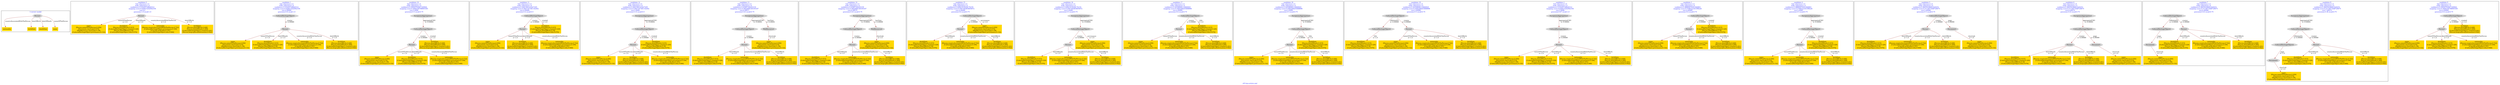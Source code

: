 digraph n0 {
fontcolor="blue"
remincross="true"
label="s03-ima-artists.xml"
subgraph cluster_0 {
label="1-correct model"
n2[style="filled",color="white",fillcolor="lightgray",label="Person1"];
n3[shape="plaintext",style="filled",fillcolor="gold",label="nationality"];
n4[shape="plaintext",style="filled",fillcolor="gold",label="birthDate"];
n5[shape="plaintext",style="filled",fillcolor="gold",label="deathDate"];
n6[shape="plaintext",style="filled",fillcolor="gold",label="name"];
}
subgraph cluster_1 {
label="candidate 0\nlink coherence:1.0\nnode coherence:1.0\nconfidence:0.510245728826312\nmapping score:0.628415242942104\ncost:4.0\n-precision:1.0-recall:1.0"
n8[style="filled",color="white",fillcolor="lightgray",label="Person1"];
n9[shape="plaintext",style="filled",fillcolor="gold",label="name\n[Person,nameOfThePerson,0.456]\n[Document,classLink,0.274]\n[WebResource,classLink,0.138]\n[CulturalHeritageObject,provenance,0.132]"];
n10[shape="plaintext",style="filled",fillcolor="gold",label="deathDate\n[Person,dateOfDeath,0.415]\n[CulturalHeritageObject,created,0.329]\n[Person,dateOfBirth,0.18]\n[CulturalHeritageObject,title,0.076]"];
n11[shape="plaintext",style="filled",fillcolor="gold",label="nationality\n[Person,countryAssociatedWithThePerson,0.722]\n[CulturalHeritageObject,provenance,0.109]\n[Concept,prefLabel,0.101]\n[CulturalHeritageObject,title,0.068]"];
n12[shape="plaintext",style="filled",fillcolor="gold",label="birthDate\n[Person,dateOfBirth,0.448]\n[Person,dateOfDeath,0.269]\n[CulturalHeritageObject,created,0.241]\n[Person,biographicalInformation,0.042]"];
}
subgraph cluster_2 {
label="candidate 1\nlink coherence:1.0\nnode coherence:1.0\nconfidence:0.510245728826312\nmapping score:0.628415242942104\ncost:4.99989\n-precision:0.8-recall:1.0"
n14[style="filled",color="white",fillcolor="lightgray",label="CulturalHeritageObject1"];
n15[style="filled",color="white",fillcolor="lightgray",label="Person1"];
n16[shape="plaintext",style="filled",fillcolor="gold",label="name\n[Person,nameOfThePerson,0.456]\n[Document,classLink,0.274]\n[WebResource,classLink,0.138]\n[CulturalHeritageObject,provenance,0.132]"];
n17[shape="plaintext",style="filled",fillcolor="gold",label="deathDate\n[Person,dateOfDeath,0.415]\n[CulturalHeritageObject,created,0.329]\n[Person,dateOfBirth,0.18]\n[CulturalHeritageObject,title,0.076]"];
n18[shape="plaintext",style="filled",fillcolor="gold",label="nationality\n[Person,countryAssociatedWithThePerson,0.722]\n[CulturalHeritageObject,provenance,0.109]\n[Concept,prefLabel,0.101]\n[CulturalHeritageObject,title,0.068]"];
n19[shape="plaintext",style="filled",fillcolor="gold",label="birthDate\n[Person,dateOfBirth,0.448]\n[Person,dateOfDeath,0.269]\n[CulturalHeritageObject,created,0.241]\n[Person,biographicalInformation,0.042]"];
}
subgraph cluster_3 {
label="candidate 10\nlink coherence:1.0\nnode coherence:1.0\nconfidence:0.45830703667160944\nmapping score:0.5694356788905365\ncost:5.9998\n-precision:0.5-recall:0.75"
n21[style="filled",color="white",fillcolor="lightgray",label="CulturalHeritageObject1"];
n22[style="filled",color="white",fillcolor="lightgray",label="Person1"];
n23[style="filled",color="white",fillcolor="lightgray",label="EuropeanaAggregation1"];
n24[shape="plaintext",style="filled",fillcolor="gold",label="name\n[Person,nameOfThePerson,0.456]\n[Document,classLink,0.274]\n[WebResource,classLink,0.138]\n[CulturalHeritageObject,provenance,0.132]"];
n25[shape="plaintext",style="filled",fillcolor="gold",label="deathDate\n[Person,dateOfDeath,0.415]\n[CulturalHeritageObject,created,0.329]\n[Person,dateOfBirth,0.18]\n[CulturalHeritageObject,title,0.076]"];
n26[shape="plaintext",style="filled",fillcolor="gold",label="nationality\n[Person,countryAssociatedWithThePerson,0.722]\n[CulturalHeritageObject,provenance,0.109]\n[Concept,prefLabel,0.101]\n[CulturalHeritageObject,title,0.068]"];
n27[shape="plaintext",style="filled",fillcolor="gold",label="birthDate\n[Person,dateOfBirth,0.448]\n[Person,dateOfDeath,0.269]\n[CulturalHeritageObject,created,0.241]\n[Person,biographicalInformation,0.042]"];
}
subgraph cluster_4 {
label="candidate 11\nlink coherence:1.0\nnode coherence:1.0\nconfidence:0.4441502143427205\nmapping score:0.5647167381142402\ncost:4.99989\n-precision:0.4-recall:0.5"
n29[style="filled",color="white",fillcolor="lightgray",label="CulturalHeritageObject1"];
n30[style="filled",color="white",fillcolor="lightgray",label="Person1"];
n31[shape="plaintext",style="filled",fillcolor="gold",label="name\n[Person,nameOfThePerson,0.456]\n[Document,classLink,0.274]\n[WebResource,classLink,0.138]\n[CulturalHeritageObject,provenance,0.132]"];
n32[shape="plaintext",style="filled",fillcolor="gold",label="birthDate\n[Person,dateOfBirth,0.448]\n[Person,dateOfDeath,0.269]\n[CulturalHeritageObject,created,0.241]\n[Person,biographicalInformation,0.042]"];
n33[shape="plaintext",style="filled",fillcolor="gold",label="nationality\n[Person,countryAssociatedWithThePerson,0.722]\n[CulturalHeritageObject,provenance,0.109]\n[Concept,prefLabel,0.101]\n[CulturalHeritageObject,title,0.068]"];
n34[shape="plaintext",style="filled",fillcolor="gold",label="deathDate\n[Person,dateOfDeath,0.415]\n[CulturalHeritageObject,created,0.329]\n[Person,dateOfBirth,0.18]\n[CulturalHeritageObject,title,0.076]"];
}
subgraph cluster_5 {
label="candidate 12\nlink coherence:1.0\nnode coherence:1.0\nconfidence:0.4441502143427205\nmapping score:0.5647167381142402\ncost:5.9998\n-precision:0.33-recall:0.5"
n36[style="filled",color="white",fillcolor="lightgray",label="CulturalHeritageObject1"];
n37[style="filled",color="white",fillcolor="lightgray",label="Person1"];
n38[style="filled",color="white",fillcolor="lightgray",label="EuropeanaAggregation1"];
n39[shape="plaintext",style="filled",fillcolor="gold",label="name\n[Person,nameOfThePerson,0.456]\n[Document,classLink,0.274]\n[WebResource,classLink,0.138]\n[CulturalHeritageObject,provenance,0.132]"];
n40[shape="plaintext",style="filled",fillcolor="gold",label="birthDate\n[Person,dateOfBirth,0.448]\n[Person,dateOfDeath,0.269]\n[CulturalHeritageObject,created,0.241]\n[Person,biographicalInformation,0.042]"];
n41[shape="plaintext",style="filled",fillcolor="gold",label="nationality\n[Person,countryAssociatedWithThePerson,0.722]\n[CulturalHeritageObject,provenance,0.109]\n[Concept,prefLabel,0.101]\n[CulturalHeritageObject,title,0.068]"];
n42[shape="plaintext",style="filled",fillcolor="gold",label="deathDate\n[Person,dateOfDeath,0.415]\n[CulturalHeritageObject,created,0.329]\n[Person,dateOfBirth,0.18]\n[CulturalHeritageObject,title,0.076]"];
}
subgraph cluster_6 {
label="candidate 13\nlink coherence:1.0\nnode coherence:1.0\nconfidence:0.43087184203155\nmapping score:0.5602906140105167\ncost:6.99971\n-precision:0.43-recall:0.75"
n44[style="filled",color="white",fillcolor="lightgray",label="CulturalHeritageObject1"];
n45[style="filled",color="white",fillcolor="lightgray",label="Person1"];
n46[style="filled",color="white",fillcolor="lightgray",label="EuropeanaAggregation1"];
n47[style="filled",color="white",fillcolor="lightgray",label="WebResource1"];
n48[shape="plaintext",style="filled",fillcolor="gold",label="deathDate\n[Person,dateOfDeath,0.415]\n[CulturalHeritageObject,created,0.329]\n[Person,dateOfBirth,0.18]\n[CulturalHeritageObject,title,0.076]"];
n49[shape="plaintext",style="filled",fillcolor="gold",label="nationality\n[Person,countryAssociatedWithThePerson,0.722]\n[CulturalHeritageObject,provenance,0.109]\n[Concept,prefLabel,0.101]\n[CulturalHeritageObject,title,0.068]"];
n50[shape="plaintext",style="filled",fillcolor="gold",label="birthDate\n[Person,dateOfBirth,0.448]\n[Person,dateOfDeath,0.269]\n[CulturalHeritageObject,created,0.241]\n[Person,biographicalInformation,0.042]"];
n51[shape="plaintext",style="filled",fillcolor="gold",label="name\n[Person,nameOfThePerson,0.456]\n[Document,classLink,0.274]\n[WebResource,classLink,0.138]\n[CulturalHeritageObject,provenance,0.132]"];
}
subgraph cluster_7 {
label="candidate 14\nlink coherence:1.0\nnode coherence:1.0\nconfidence:0.43087184203155\nmapping score:0.5602906140105167\ncost:6.99979\n-precision:0.43-recall:0.75"
n53[style="filled",color="white",fillcolor="lightgray",label="CulturalHeritageObject1"];
n54[style="filled",color="white",fillcolor="lightgray",label="Person1"];
n55[style="filled",color="white",fillcolor="lightgray",label="EuropeanaAggregation1"];
n56[style="filled",color="white",fillcolor="lightgray",label="WebResource2"];
n57[shape="plaintext",style="filled",fillcolor="gold",label="deathDate\n[Person,dateOfDeath,0.415]\n[CulturalHeritageObject,created,0.329]\n[Person,dateOfBirth,0.18]\n[CulturalHeritageObject,title,0.076]"];
n58[shape="plaintext",style="filled",fillcolor="gold",label="name\n[Person,nameOfThePerson,0.456]\n[Document,classLink,0.274]\n[WebResource,classLink,0.138]\n[CulturalHeritageObject,provenance,0.132]"];
n59[shape="plaintext",style="filled",fillcolor="gold",label="nationality\n[Person,countryAssociatedWithThePerson,0.722]\n[CulturalHeritageObject,provenance,0.109]\n[Concept,prefLabel,0.101]\n[CulturalHeritageObject,title,0.068]"];
n60[shape="plaintext",style="filled",fillcolor="gold",label="birthDate\n[Person,dateOfBirth,0.448]\n[Person,dateOfDeath,0.269]\n[CulturalHeritageObject,created,0.241]\n[Person,biographicalInformation,0.042]"];
}
subgraph cluster_8 {
label="candidate 15\nlink coherence:1.0\nnode coherence:1.0\nconfidence:0.42921515638176155\nmapping score:0.5597383854605872\ncost:4.99989\n-precision:0.6-recall:0.75"
n62[style="filled",color="white",fillcolor="lightgray",label="CulturalHeritageObject1"];
n63[style="filled",color="white",fillcolor="lightgray",label="Person1"];
n64[shape="plaintext",style="filled",fillcolor="gold",label="name\n[Person,nameOfThePerson,0.456]\n[Document,classLink,0.274]\n[WebResource,classLink,0.138]\n[CulturalHeritageObject,provenance,0.132]"];
n65[shape="plaintext",style="filled",fillcolor="gold",label="deathDate\n[Person,dateOfDeath,0.415]\n[CulturalHeritageObject,created,0.329]\n[Person,dateOfBirth,0.18]\n[CulturalHeritageObject,title,0.076]"];
n66[shape="plaintext",style="filled",fillcolor="gold",label="nationality\n[Person,countryAssociatedWithThePerson,0.722]\n[CulturalHeritageObject,provenance,0.109]\n[Concept,prefLabel,0.101]\n[CulturalHeritageObject,title,0.068]"];
n67[shape="plaintext",style="filled",fillcolor="gold",label="birthDate\n[Person,dateOfBirth,0.448]\n[Person,dateOfDeath,0.269]\n[CulturalHeritageObject,created,0.241]\n[Person,biographicalInformation,0.042]"];
}
subgraph cluster_9 {
label="candidate 16\nlink coherence:1.0\nnode coherence:1.0\nconfidence:0.42921515638176155\nmapping score:0.5597383854605872\ncost:5.9998\n-precision:0.5-recall:0.75"
n69[style="filled",color="white",fillcolor="lightgray",label="CulturalHeritageObject1"];
n70[style="filled",color="white",fillcolor="lightgray",label="Person1"];
n71[style="filled",color="white",fillcolor="lightgray",label="EuropeanaAggregation1"];
n72[shape="plaintext",style="filled",fillcolor="gold",label="name\n[Person,nameOfThePerson,0.456]\n[Document,classLink,0.274]\n[WebResource,classLink,0.138]\n[CulturalHeritageObject,provenance,0.132]"];
n73[shape="plaintext",style="filled",fillcolor="gold",label="deathDate\n[Person,dateOfDeath,0.415]\n[CulturalHeritageObject,created,0.329]\n[Person,dateOfBirth,0.18]\n[CulturalHeritageObject,title,0.076]"];
n74[shape="plaintext",style="filled",fillcolor="gold",label="nationality\n[Person,countryAssociatedWithThePerson,0.722]\n[CulturalHeritageObject,provenance,0.109]\n[Concept,prefLabel,0.101]\n[CulturalHeritageObject,title,0.068]"];
n75[shape="plaintext",style="filled",fillcolor="gold",label="birthDate\n[Person,dateOfBirth,0.448]\n[Person,dateOfDeath,0.269]\n[CulturalHeritageObject,created,0.241]\n[Person,biographicalInformation,0.042]"];
}
subgraph cluster_10 {
label="candidate 17\nlink coherence:1.0\nnode coherence:1.0\nconfidence:0.42558046110666925\nmapping score:0.5585268203688898\ncost:4.99989\n-precision:0.6-recall:0.75"
n77[style="filled",color="white",fillcolor="lightgray",label="CulturalHeritageObject1"];
n78[style="filled",color="white",fillcolor="lightgray",label="Person1"];
n79[shape="plaintext",style="filled",fillcolor="gold",label="name\n[Person,nameOfThePerson,0.456]\n[Document,classLink,0.274]\n[WebResource,classLink,0.138]\n[CulturalHeritageObject,provenance,0.132]"];
n80[shape="plaintext",style="filled",fillcolor="gold",label="nationality\n[Person,countryAssociatedWithThePerson,0.722]\n[CulturalHeritageObject,provenance,0.109]\n[Concept,prefLabel,0.101]\n[CulturalHeritageObject,title,0.068]"];
n81[shape="plaintext",style="filled",fillcolor="gold",label="birthDate\n[Person,dateOfBirth,0.448]\n[Person,dateOfDeath,0.269]\n[CulturalHeritageObject,created,0.241]\n[Person,biographicalInformation,0.042]"];
n82[shape="plaintext",style="filled",fillcolor="gold",label="deathDate\n[Person,dateOfDeath,0.415]\n[CulturalHeritageObject,created,0.329]\n[Person,dateOfBirth,0.18]\n[CulturalHeritageObject,title,0.076]"];
}
subgraph cluster_11 {
label="candidate 18\nlink coherence:1.0\nnode coherence:1.0\nconfidence:0.42558046110666925\nmapping score:0.5585268203688898\ncost:5.9998\n-precision:0.5-recall:0.75"
n84[style="filled",color="white",fillcolor="lightgray",label="CulturalHeritageObject1"];
n85[style="filled",color="white",fillcolor="lightgray",label="Person1"];
n86[style="filled",color="white",fillcolor="lightgray",label="EuropeanaAggregation1"];
n87[shape="plaintext",style="filled",fillcolor="gold",label="name\n[Person,nameOfThePerson,0.456]\n[Document,classLink,0.274]\n[WebResource,classLink,0.138]\n[CulturalHeritageObject,provenance,0.132]"];
n88[shape="plaintext",style="filled",fillcolor="gold",label="nationality\n[Person,countryAssociatedWithThePerson,0.722]\n[CulturalHeritageObject,provenance,0.109]\n[Concept,prefLabel,0.101]\n[CulturalHeritageObject,title,0.068]"];
n89[shape="plaintext",style="filled",fillcolor="gold",label="birthDate\n[Person,dateOfBirth,0.448]\n[Person,dateOfDeath,0.269]\n[CulturalHeritageObject,created,0.241]\n[Person,biographicalInformation,0.042]"];
n90[shape="plaintext",style="filled",fillcolor="gold",label="deathDate\n[Person,dateOfDeath,0.415]\n[CulturalHeritageObject,created,0.329]\n[Person,dateOfBirth,0.18]\n[CulturalHeritageObject,title,0.076]"];
}
subgraph cluster_12 {
label="candidate 19\nlink coherence:1.0\nnode coherence:1.0\nconfidence:0.42558046110666925\nmapping score:0.5585268203688898\ncost:5.99988\n-precision:0.5-recall:0.75"
n92[style="filled",color="white",fillcolor="lightgray",label="CulturalHeritageObject1"];
n93[style="filled",color="white",fillcolor="lightgray",label="CulturalHeritageObject2"];
n94[style="filled",color="white",fillcolor="lightgray",label="Person1"];
n95[shape="plaintext",style="filled",fillcolor="gold",label="name\n[Person,nameOfThePerson,0.456]\n[Document,classLink,0.274]\n[WebResource,classLink,0.138]\n[CulturalHeritageObject,provenance,0.132]"];
n96[shape="plaintext",style="filled",fillcolor="gold",label="nationality\n[Person,countryAssociatedWithThePerson,0.722]\n[CulturalHeritageObject,provenance,0.109]\n[Concept,prefLabel,0.101]\n[CulturalHeritageObject,title,0.068]"];
n97[shape="plaintext",style="filled",fillcolor="gold",label="birthDate\n[Person,dateOfBirth,0.448]\n[Person,dateOfDeath,0.269]\n[CulturalHeritageObject,created,0.241]\n[Person,biographicalInformation,0.042]"];
n98[shape="plaintext",style="filled",fillcolor="gold",label="deathDate\n[Person,dateOfDeath,0.415]\n[CulturalHeritageObject,created,0.329]\n[Person,dateOfBirth,0.18]\n[CulturalHeritageObject,title,0.076]"];
}
subgraph cluster_13 {
label="candidate 2\nlink coherence:1.0\nnode coherence:1.0\nconfidence:0.510245728826312\nmapping score:0.628415242942104\ncost:5.9998\n-precision:0.67-recall:1.0"
n100[style="filled",color="white",fillcolor="lightgray",label="CulturalHeritageObject1"];
n101[style="filled",color="white",fillcolor="lightgray",label="Person1"];
n102[style="filled",color="white",fillcolor="lightgray",label="EuropeanaAggregation1"];
n103[shape="plaintext",style="filled",fillcolor="gold",label="name\n[Person,nameOfThePerson,0.456]\n[Document,classLink,0.274]\n[WebResource,classLink,0.138]\n[CulturalHeritageObject,provenance,0.132]"];
n104[shape="plaintext",style="filled",fillcolor="gold",label="deathDate\n[Person,dateOfDeath,0.415]\n[CulturalHeritageObject,created,0.329]\n[Person,dateOfBirth,0.18]\n[CulturalHeritageObject,title,0.076]"];
n105[shape="plaintext",style="filled",fillcolor="gold",label="nationality\n[Person,countryAssociatedWithThePerson,0.722]\n[CulturalHeritageObject,provenance,0.109]\n[Concept,prefLabel,0.101]\n[CulturalHeritageObject,title,0.068]"];
n106[shape="plaintext",style="filled",fillcolor="gold",label="birthDate\n[Person,dateOfBirth,0.448]\n[Person,dateOfDeath,0.269]\n[CulturalHeritageObject,created,0.241]\n[Person,biographicalInformation,0.042]"];
}
subgraph cluster_14 {
label="candidate 3\nlink coherence:1.0\nnode coherence:1.0\nconfidence:0.48895670301946803\nmapping score:0.5796522343398226\ncost:4.99989\n-precision:0.6-recall:0.75"
n108[style="filled",color="white",fillcolor="lightgray",label="CulturalHeritageObject1"];
n109[style="filled",color="white",fillcolor="lightgray",label="Person1"];
n110[shape="plaintext",style="filled",fillcolor="gold",label="name\n[Person,nameOfThePerson,0.456]\n[Document,classLink,0.274]\n[WebResource,classLink,0.138]\n[CulturalHeritageObject,provenance,0.132]"];
n111[shape="plaintext",style="filled",fillcolor="gold",label="nationality\n[Person,countryAssociatedWithThePerson,0.722]\n[CulturalHeritageObject,provenance,0.109]\n[Concept,prefLabel,0.101]\n[CulturalHeritageObject,title,0.068]"];
n112[shape="plaintext",style="filled",fillcolor="gold",label="birthDate\n[Person,dateOfBirth,0.448]\n[Person,dateOfDeath,0.269]\n[CulturalHeritageObject,created,0.241]\n[Person,biographicalInformation,0.042]"];
n113[shape="plaintext",style="filled",fillcolor="gold",label="deathDate\n[Person,dateOfDeath,0.415]\n[CulturalHeritageObject,created,0.329]\n[Person,dateOfBirth,0.18]\n[CulturalHeritageObject,title,0.076]"];
}
subgraph cluster_15 {
label="candidate 4\nlink coherence:1.0\nnode coherence:1.0\nconfidence:0.48895670301946803\nmapping score:0.5796522343398226\ncost:5.9998\n-precision:0.5-recall:0.75"
n115[style="filled",color="white",fillcolor="lightgray",label="CulturalHeritageObject1"];
n116[style="filled",color="white",fillcolor="lightgray",label="Person1"];
n117[style="filled",color="white",fillcolor="lightgray",label="EuropeanaAggregation1"];
n118[shape="plaintext",style="filled",fillcolor="gold",label="name\n[Person,nameOfThePerson,0.456]\n[Document,classLink,0.274]\n[WebResource,classLink,0.138]\n[CulturalHeritageObject,provenance,0.132]"];
n119[shape="plaintext",style="filled",fillcolor="gold",label="nationality\n[Person,countryAssociatedWithThePerson,0.722]\n[CulturalHeritageObject,provenance,0.109]\n[Concept,prefLabel,0.101]\n[CulturalHeritageObject,title,0.068]"];
n120[shape="plaintext",style="filled",fillcolor="gold",label="birthDate\n[Person,dateOfBirth,0.448]\n[Person,dateOfDeath,0.269]\n[CulturalHeritageObject,created,0.241]\n[Person,biographicalInformation,0.042]"];
n121[shape="plaintext",style="filled",fillcolor="gold",label="deathDate\n[Person,dateOfDeath,0.415]\n[CulturalHeritageObject,created,0.329]\n[Person,dateOfBirth,0.18]\n[CulturalHeritageObject,title,0.076]"];
}
subgraph cluster_16 {
label="candidate 5\nlink coherence:1.0\nnode coherence:1.0\nconfidence:0.46476149461620253\nmapping score:0.5715871648720675\ncost:5.99988\n-precision:0.5-recall:0.75"
n123[style="filled",color="white",fillcolor="lightgray",label="CulturalHeritageObject1"];
n124[style="filled",color="white",fillcolor="lightgray",label="Person1"];
n125[style="filled",color="white",fillcolor="lightgray",label="Document1"];
n126[shape="plaintext",style="filled",fillcolor="gold",label="deathDate\n[Person,dateOfDeath,0.415]\n[CulturalHeritageObject,created,0.329]\n[Person,dateOfBirth,0.18]\n[CulturalHeritageObject,title,0.076]"];
n127[shape="plaintext",style="filled",fillcolor="gold",label="nationality\n[Person,countryAssociatedWithThePerson,0.722]\n[CulturalHeritageObject,provenance,0.109]\n[Concept,prefLabel,0.101]\n[CulturalHeritageObject,title,0.068]"];
n128[shape="plaintext",style="filled",fillcolor="gold",label="birthDate\n[Person,dateOfBirth,0.448]\n[Person,dateOfDeath,0.269]\n[CulturalHeritageObject,created,0.241]\n[Person,biographicalInformation,0.042]"];
n129[shape="plaintext",style="filled",fillcolor="gold",label="name\n[Person,nameOfThePerson,0.456]\n[Document,classLink,0.274]\n[WebResource,classLink,0.138]\n[CulturalHeritageObject,provenance,0.132]"];
}
subgraph cluster_17 {
label="candidate 6\nlink coherence:1.0\nnode coherence:1.0\nconfidence:0.46476149461620253\nmapping score:0.5715871648720675\ncost:6.99979\n-precision:0.43-recall:0.75"
n131[style="filled",color="white",fillcolor="lightgray",label="CulturalHeritageObject1"];
n132[style="filled",color="white",fillcolor="lightgray",label="Person1"];
n133[style="filled",color="white",fillcolor="lightgray",label="Document1"];
n134[style="filled",color="white",fillcolor="lightgray",label="EuropeanaAggregation1"];
n135[shape="plaintext",style="filled",fillcolor="gold",label="deathDate\n[Person,dateOfDeath,0.415]\n[CulturalHeritageObject,created,0.329]\n[Person,dateOfBirth,0.18]\n[CulturalHeritageObject,title,0.076]"];
n136[shape="plaintext",style="filled",fillcolor="gold",label="nationality\n[Person,countryAssociatedWithThePerson,0.722]\n[CulturalHeritageObject,provenance,0.109]\n[Concept,prefLabel,0.101]\n[CulturalHeritageObject,title,0.068]"];
n137[shape="plaintext",style="filled",fillcolor="gold",label="birthDate\n[Person,dateOfBirth,0.448]\n[Person,dateOfDeath,0.269]\n[CulturalHeritageObject,created,0.241]\n[Person,biographicalInformation,0.042]"];
n138[shape="plaintext",style="filled",fillcolor="gold",label="name\n[Person,nameOfThePerson,0.456]\n[Document,classLink,0.274]\n[WebResource,classLink,0.138]\n[CulturalHeritageObject,provenance,0.132]"];
}
subgraph cluster_18 {
label="candidate 7\nlink coherence:1.0\nnode coherence:1.0\nconfidence:0.46476149461620253\nmapping score:0.5715871648720675\ncost:6.99988\n-precision:0.43-recall:0.75"
n140[style="filled",color="white",fillcolor="lightgray",label="CulturalHeritageObject1"];
n141[style="filled",color="white",fillcolor="lightgray",label="CulturalHeritageObject2"];
n142[style="filled",color="white",fillcolor="lightgray",label="Person1"];
n143[style="filled",color="white",fillcolor="lightgray",label="Document2"];
n144[shape="plaintext",style="filled",fillcolor="gold",label="deathDate\n[Person,dateOfDeath,0.415]\n[CulturalHeritageObject,created,0.329]\n[Person,dateOfBirth,0.18]\n[CulturalHeritageObject,title,0.076]"];
n145[shape="plaintext",style="filled",fillcolor="gold",label="name\n[Person,nameOfThePerson,0.456]\n[Document,classLink,0.274]\n[WebResource,classLink,0.138]\n[CulturalHeritageObject,provenance,0.132]"];
n146[shape="plaintext",style="filled",fillcolor="gold",label="nationality\n[Person,countryAssociatedWithThePerson,0.722]\n[CulturalHeritageObject,provenance,0.109]\n[Concept,prefLabel,0.101]\n[CulturalHeritageObject,title,0.068]"];
n147[shape="plaintext",style="filled",fillcolor="gold",label="birthDate\n[Person,dateOfBirth,0.448]\n[Person,dateOfDeath,0.269]\n[CulturalHeritageObject,created,0.241]\n[Person,biographicalInformation,0.042]"];
}
subgraph cluster_19 {
label="candidate 8\nlink coherence:1.0\nnode coherence:1.0\nconfidence:0.46476149461620253\nmapping score:0.5715871648720675\ncost:7.99979\n-precision:0.38-recall:0.75"
n149[style="filled",color="white",fillcolor="lightgray",label="CulturalHeritageObject1"];
n150[style="filled",color="white",fillcolor="lightgray",label="CulturalHeritageObject2"];
n151[style="filled",color="white",fillcolor="lightgray",label="Person1"];
n152[style="filled",color="white",fillcolor="lightgray",label="Document2"];
n153[style="filled",color="white",fillcolor="lightgray",label="EuropeanaAggregation1"];
n154[shape="plaintext",style="filled",fillcolor="gold",label="deathDate\n[Person,dateOfDeath,0.415]\n[CulturalHeritageObject,created,0.329]\n[Person,dateOfBirth,0.18]\n[CulturalHeritageObject,title,0.076]"];
n155[shape="plaintext",style="filled",fillcolor="gold",label="name\n[Person,nameOfThePerson,0.456]\n[Document,classLink,0.274]\n[WebResource,classLink,0.138]\n[CulturalHeritageObject,provenance,0.132]"];
n156[shape="plaintext",style="filled",fillcolor="gold",label="nationality\n[Person,countryAssociatedWithThePerson,0.722]\n[CulturalHeritageObject,provenance,0.109]\n[Concept,prefLabel,0.101]\n[CulturalHeritageObject,title,0.068]"];
n157[shape="plaintext",style="filled",fillcolor="gold",label="birthDate\n[Person,dateOfBirth,0.448]\n[Person,dateOfDeath,0.269]\n[CulturalHeritageObject,created,0.241]\n[Person,biographicalInformation,0.042]"];
}
subgraph cluster_20 {
label="candidate 9\nlink coherence:1.0\nnode coherence:1.0\nconfidence:0.45830703667160944\nmapping score:0.5694356788905365\ncost:4.99989\n-precision:0.6-recall:0.75"
n159[style="filled",color="white",fillcolor="lightgray",label="CulturalHeritageObject1"];
n160[style="filled",color="white",fillcolor="lightgray",label="Person1"];
n161[shape="plaintext",style="filled",fillcolor="gold",label="name\n[Person,nameOfThePerson,0.456]\n[Document,classLink,0.274]\n[WebResource,classLink,0.138]\n[CulturalHeritageObject,provenance,0.132]"];
n162[shape="plaintext",style="filled",fillcolor="gold",label="deathDate\n[Person,dateOfDeath,0.415]\n[CulturalHeritageObject,created,0.329]\n[Person,dateOfBirth,0.18]\n[CulturalHeritageObject,title,0.076]"];
n163[shape="plaintext",style="filled",fillcolor="gold",label="nationality\n[Person,countryAssociatedWithThePerson,0.722]\n[CulturalHeritageObject,provenance,0.109]\n[Concept,prefLabel,0.101]\n[CulturalHeritageObject,title,0.068]"];
n164[shape="plaintext",style="filled",fillcolor="gold",label="birthDate\n[Person,dateOfBirth,0.448]\n[Person,dateOfDeath,0.269]\n[CulturalHeritageObject,created,0.241]\n[Person,biographicalInformation,0.042]"];
}
n2 -> n3[color="brown",fontcolor="black",label="countryAssociatedWithThePerson"]
n2 -> n4[color="brown",fontcolor="black",label="dateOfBirth"]
n2 -> n5[color="brown",fontcolor="black",label="dateOfDeath"]
n2 -> n6[color="brown",fontcolor="black",label="nameOfThePerson"]
n8 -> n9[color="brown",fontcolor="black",label="nameOfThePerson\nw=1.0"]
n8 -> n10[color="brown",fontcolor="black",label="dateOfDeath\nw=1.0"]
n8 -> n11[color="brown",fontcolor="black",label="countryAssociatedWithThePerson\nw=1.0"]
n8 -> n12[color="brown",fontcolor="black",label="dateOfBirth\nw=1.0"]
n14 -> n15[color="brown",fontcolor="black",label="creator\nw=0.99989"]
n15 -> n16[color="brown",fontcolor="black",label="nameOfThePerson\nw=1.0"]
n15 -> n17[color="brown",fontcolor="black",label="dateOfDeath\nw=1.0"]
n15 -> n18[color="brown",fontcolor="black",label="countryAssociatedWithThePerson\nw=1.0"]
n15 -> n19[color="brown",fontcolor="black",label="dateOfBirth\nw=1.0"]
n21 -> n22[color="brown",fontcolor="black",label="creator\nw=0.99989"]
n23 -> n21[color="brown",fontcolor="black",label="aggregatedCHO\nw=0.99991"]
n22 -> n24[color="brown",fontcolor="black",label="nameOfThePerson\nw=1.0"]
n22 -> n25[color="brown",fontcolor="black",label="dateOfDeath\nw=1.0"]
n22 -> n26[color="brown",fontcolor="black",label="countryAssociatedWithThePerson\nw=1.0"]
n21 -> n27[color="brown",fontcolor="black",label="created\nw=1.0"]
n29 -> n30[color="brown",fontcolor="black",label="creator\nw=0.99989"]
n30 -> n31[color="brown",fontcolor="black",label="nameOfThePerson\nw=1.0"]
n30 -> n32[color="brown",fontcolor="black",label="dateOfDeath\nw=1.0"]
n30 -> n33[color="brown",fontcolor="black",label="countryAssociatedWithThePerson\nw=1.0"]
n29 -> n34[color="brown",fontcolor="black",label="created\nw=1.0"]
n36 -> n37[color="brown",fontcolor="black",label="creator\nw=0.99989"]
n38 -> n36[color="brown",fontcolor="black",label="aggregatedCHO\nw=0.99991"]
n37 -> n39[color="brown",fontcolor="black",label="nameOfThePerson\nw=1.0"]
n37 -> n40[color="brown",fontcolor="black",label="dateOfDeath\nw=1.0"]
n37 -> n41[color="brown",fontcolor="black",label="countryAssociatedWithThePerson\nw=1.0"]
n36 -> n42[color="brown",fontcolor="black",label="created\nw=1.0"]
n44 -> n45[color="brown",fontcolor="black",label="creator\nw=0.99989"]
n46 -> n44[color="brown",fontcolor="black",label="aggregatedCHO\nw=0.99991"]
n46 -> n47[color="brown",fontcolor="black",label="hasView\nw=0.99991"]
n45 -> n48[color="brown",fontcolor="black",label="dateOfDeath\nw=1.0"]
n45 -> n49[color="brown",fontcolor="black",label="countryAssociatedWithThePerson\nw=1.0"]
n45 -> n50[color="brown",fontcolor="black",label="dateOfBirth\nw=1.0"]
n47 -> n51[color="brown",fontcolor="black",label="classLink\nw=1.0"]
n53 -> n54[color="brown",fontcolor="black",label="creator\nw=0.99989"]
n55 -> n53[color="brown",fontcolor="black",label="aggregatedCHO\nw=0.99991"]
n55 -> n56[color="brown",fontcolor="black",label="hasView\nw=0.99999"]
n54 -> n57[color="brown",fontcolor="black",label="dateOfDeath\nw=1.0"]
n56 -> n58[color="brown",fontcolor="black",label="classLink\nw=1.0"]
n54 -> n59[color="brown",fontcolor="black",label="countryAssociatedWithThePerson\nw=1.0"]
n54 -> n60[color="brown",fontcolor="black",label="dateOfBirth\nw=1.0"]
n62 -> n63[color="brown",fontcolor="black",label="creator\nw=0.99989"]
n62 -> n64[color="brown",fontcolor="black",label="provenance\nw=1.0"]
n63 -> n65[color="brown",fontcolor="black",label="dateOfDeath\nw=1.0"]
n63 -> n66[color="brown",fontcolor="black",label="countryAssociatedWithThePerson\nw=1.0"]
n63 -> n67[color="brown",fontcolor="black",label="dateOfBirth\nw=1.0"]
n69 -> n70[color="brown",fontcolor="black",label="creator\nw=0.99989"]
n71 -> n69[color="brown",fontcolor="black",label="aggregatedCHO\nw=0.99991"]
n69 -> n72[color="brown",fontcolor="black",label="provenance\nw=1.0"]
n70 -> n73[color="brown",fontcolor="black",label="dateOfDeath\nw=1.0"]
n70 -> n74[color="brown",fontcolor="black",label="countryAssociatedWithThePerson\nw=1.0"]
n70 -> n75[color="brown",fontcolor="black",label="dateOfBirth\nw=1.0"]
n77 -> n78[color="brown",fontcolor="black",label="creator\nw=0.99989"]
n78 -> n79[color="brown",fontcolor="black",label="nameOfThePerson\nw=1.0"]
n78 -> n80[color="brown",fontcolor="black",label="countryAssociatedWithThePerson\nw=1.0"]
n78 -> n81[color="brown",fontcolor="black",label="dateOfBirth\nw=1.0"]
n77 -> n82[color="brown",fontcolor="black",label="title\nw=1.0"]
n84 -> n85[color="brown",fontcolor="black",label="creator\nw=0.99989"]
n86 -> n84[color="brown",fontcolor="black",label="aggregatedCHO\nw=0.99991"]
n85 -> n87[color="brown",fontcolor="black",label="nameOfThePerson\nw=1.0"]
n85 -> n88[color="brown",fontcolor="black",label="countryAssociatedWithThePerson\nw=1.0"]
n85 -> n89[color="brown",fontcolor="black",label="dateOfBirth\nw=1.0"]
n84 -> n90[color="brown",fontcolor="black",label="title\nw=1.0"]
n92 -> n93[color="brown",fontcolor="black",label="isRelatedTo\nw=0.99999"]
n92 -> n94[color="brown",fontcolor="black",label="creator\nw=0.99989"]
n94 -> n95[color="brown",fontcolor="black",label="nameOfThePerson\nw=1.0"]
n94 -> n96[color="brown",fontcolor="black",label="countryAssociatedWithThePerson\nw=1.0"]
n94 -> n97[color="brown",fontcolor="black",label="dateOfBirth\nw=1.0"]
n93 -> n98[color="brown",fontcolor="black",label="title\nw=1.0"]
n100 -> n101[color="brown",fontcolor="black",label="creator\nw=0.99989"]
n102 -> n100[color="brown",fontcolor="black",label="aggregatedCHO\nw=0.99991"]
n101 -> n103[color="brown",fontcolor="black",label="nameOfThePerson\nw=1.0"]
n101 -> n104[color="brown",fontcolor="black",label="dateOfDeath\nw=1.0"]
n101 -> n105[color="brown",fontcolor="black",label="countryAssociatedWithThePerson\nw=1.0"]
n101 -> n106[color="brown",fontcolor="black",label="dateOfBirth\nw=1.0"]
n108 -> n109[color="brown",fontcolor="black",label="creator\nw=0.99989"]
n109 -> n110[color="brown",fontcolor="black",label="nameOfThePerson\nw=1.0"]
n109 -> n111[color="brown",fontcolor="black",label="countryAssociatedWithThePerson\nw=1.0"]
n109 -> n112[color="brown",fontcolor="black",label="dateOfBirth\nw=1.0"]
n108 -> n113[color="brown",fontcolor="black",label="created\nw=1.0"]
n115 -> n116[color="brown",fontcolor="black",label="creator\nw=0.99989"]
n117 -> n115[color="brown",fontcolor="black",label="aggregatedCHO\nw=0.99991"]
n116 -> n118[color="brown",fontcolor="black",label="nameOfThePerson\nw=1.0"]
n116 -> n119[color="brown",fontcolor="black",label="countryAssociatedWithThePerson\nw=1.0"]
n116 -> n120[color="brown",fontcolor="black",label="dateOfBirth\nw=1.0"]
n115 -> n121[color="brown",fontcolor="black",label="created\nw=1.0"]
n123 -> n124[color="brown",fontcolor="black",label="creator\nw=0.99989"]
n123 -> n125[color="brown",fontcolor="black",label="page\nw=0.99999"]
n124 -> n126[color="brown",fontcolor="black",label="dateOfDeath\nw=1.0"]
n124 -> n127[color="brown",fontcolor="black",label="countryAssociatedWithThePerson\nw=1.0"]
n124 -> n128[color="brown",fontcolor="black",label="dateOfBirth\nw=1.0"]
n125 -> n129[color="brown",fontcolor="black",label="classLink\nw=1.0"]
n131 -> n132[color="brown",fontcolor="black",label="creator\nw=0.99989"]
n131 -> n133[color="brown",fontcolor="black",label="page\nw=0.99999"]
n134 -> n131[color="brown",fontcolor="black",label="aggregatedCHO\nw=0.99991"]
n132 -> n135[color="brown",fontcolor="black",label="dateOfDeath\nw=1.0"]
n132 -> n136[color="brown",fontcolor="black",label="countryAssociatedWithThePerson\nw=1.0"]
n132 -> n137[color="brown",fontcolor="black",label="dateOfBirth\nw=1.0"]
n133 -> n138[color="brown",fontcolor="black",label="classLink\nw=1.0"]
n140 -> n141[color="brown",fontcolor="black",label="isRelatedTo\nw=0.99999"]
n140 -> n142[color="brown",fontcolor="black",label="creator\nw=0.99989"]
n141 -> n143[color="brown",fontcolor="black",label="page\nw=1.0"]
n142 -> n144[color="brown",fontcolor="black",label="dateOfDeath\nw=1.0"]
n143 -> n145[color="brown",fontcolor="black",label="classLink\nw=1.0"]
n142 -> n146[color="brown",fontcolor="black",label="countryAssociatedWithThePerson\nw=1.0"]
n142 -> n147[color="brown",fontcolor="black",label="dateOfBirth\nw=1.0"]
n149 -> n150[color="brown",fontcolor="black",label="isRelatedTo\nw=0.99999"]
n149 -> n151[color="brown",fontcolor="black",label="creator\nw=0.99989"]
n150 -> n152[color="brown",fontcolor="black",label="page\nw=1.0"]
n153 -> n149[color="brown",fontcolor="black",label="aggregatedCHO\nw=0.99991"]
n151 -> n154[color="brown",fontcolor="black",label="dateOfDeath\nw=1.0"]
n152 -> n155[color="brown",fontcolor="black",label="classLink\nw=1.0"]
n151 -> n156[color="brown",fontcolor="black",label="countryAssociatedWithThePerson\nw=1.0"]
n151 -> n157[color="brown",fontcolor="black",label="dateOfBirth\nw=1.0"]
n159 -> n160[color="brown",fontcolor="black",label="creator\nw=0.99989"]
n160 -> n161[color="brown",fontcolor="black",label="nameOfThePerson\nw=1.0"]
n160 -> n162[color="brown",fontcolor="black",label="dateOfDeath\nw=1.0"]
n160 -> n163[color="brown",fontcolor="black",label="countryAssociatedWithThePerson\nw=1.0"]
n159 -> n164[color="brown",fontcolor="black",label="created\nw=1.0"]
}
